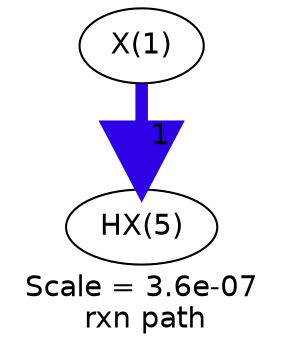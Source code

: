 digraph reaction_paths {
center=1;
s31 -> s32[fontname="Helvetica", style="setlinewidth(6)", arrowsize=3, color="0.7, 1.5, 0.9"
, label=" 1"];
s31 [ fontname="Helvetica", label="X(1)"];
s32 [ fontname="Helvetica", label="HX(5)"];
 label = "Scale = 3.6e-07\l rxn path";
 fontname = "Helvetica";
}
